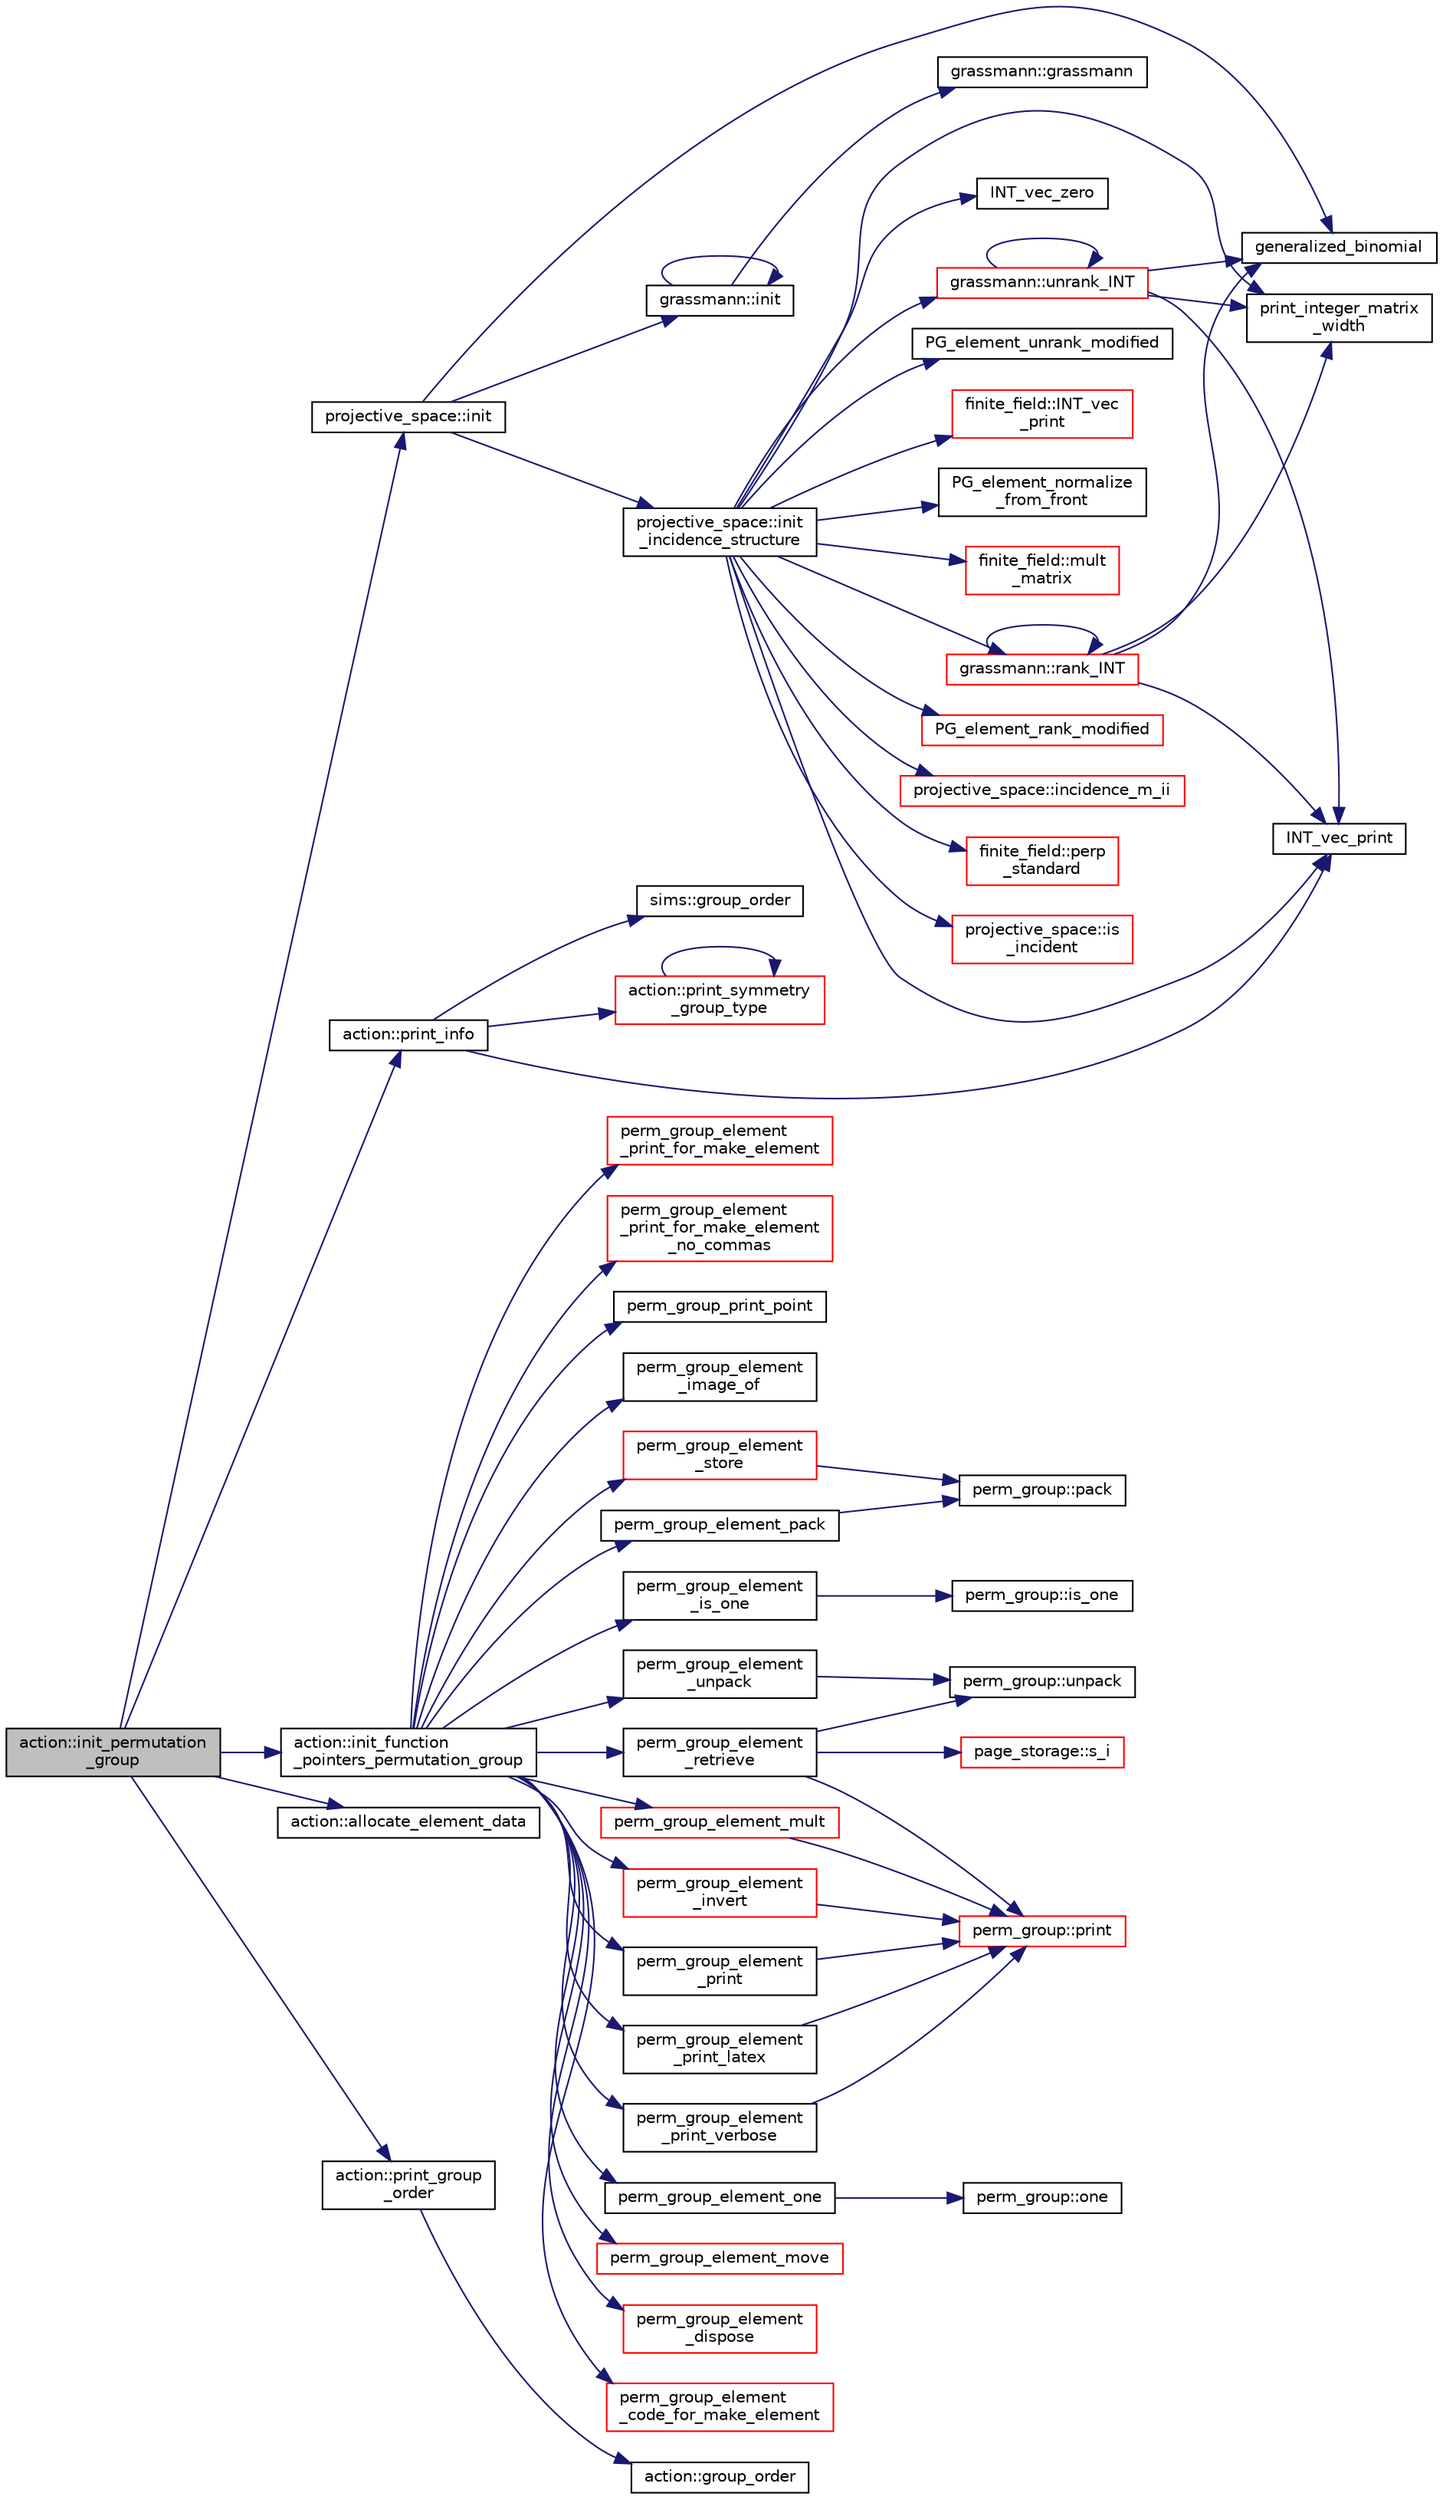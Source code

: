 digraph "action::init_permutation_group"
{
  edge [fontname="Helvetica",fontsize="10",labelfontname="Helvetica",labelfontsize="10"];
  node [fontname="Helvetica",fontsize="10",shape=record];
  rankdir="LR";
  Node28250 [label="action::init_permutation\l_group",height=0.2,width=0.4,color="black", fillcolor="grey75", style="filled", fontcolor="black"];
  Node28250 -> Node28251 [color="midnightblue",fontsize="10",style="solid",fontname="Helvetica"];
  Node28251 [label="projective_space::init",height=0.2,width=0.4,color="black", fillcolor="white", style="filled",URL="$d2/d17/classprojective__space.html#a8a1efa40df92744519365f82e4740dab"];
  Node28251 -> Node28252 [color="midnightblue",fontsize="10",style="solid",fontname="Helvetica"];
  Node28252 [label="grassmann::init",height=0.2,width=0.4,color="black", fillcolor="white", style="filled",URL="$df/d02/classgrassmann.html#a2e8cf7b9f203254493d7c2607c17d498"];
  Node28252 -> Node28253 [color="midnightblue",fontsize="10",style="solid",fontname="Helvetica"];
  Node28253 [label="grassmann::grassmann",height=0.2,width=0.4,color="black", fillcolor="white", style="filled",URL="$df/d02/classgrassmann.html#a252a85d3b74eb4fbd5771f4152a5f272"];
  Node28252 -> Node28252 [color="midnightblue",fontsize="10",style="solid",fontname="Helvetica"];
  Node28251 -> Node28254 [color="midnightblue",fontsize="10",style="solid",fontname="Helvetica"];
  Node28254 [label="generalized_binomial",height=0.2,width=0.4,color="black", fillcolor="white", style="filled",URL="$d2/d7c/combinatorics_8_c.html#a24762dc22e45175d18ec1ec1d2556ae8"];
  Node28251 -> Node28255 [color="midnightblue",fontsize="10",style="solid",fontname="Helvetica"];
  Node28255 [label="projective_space::init\l_incidence_structure",height=0.2,width=0.4,color="black", fillcolor="white", style="filled",URL="$d2/d17/classprojective__space.html#a1e59490325e045cc52674a3706780aed"];
  Node28255 -> Node28256 [color="midnightblue",fontsize="10",style="solid",fontname="Helvetica"];
  Node28256 [label="INT_vec_zero",height=0.2,width=0.4,color="black", fillcolor="white", style="filled",URL="$df/dbf/sajeeb_8_c.html#aa8c9c7977203577026080f546fe4980f"];
  Node28255 -> Node28257 [color="midnightblue",fontsize="10",style="solid",fontname="Helvetica"];
  Node28257 [label="PG_element_unrank_modified",height=0.2,width=0.4,color="black", fillcolor="white", style="filled",URL="$d4/d67/geometry_8h.html#a83ae9b605d496f6a90345303f6efae64"];
  Node28255 -> Node28258 [color="midnightblue",fontsize="10",style="solid",fontname="Helvetica"];
  Node28258 [label="INT_vec_print",height=0.2,width=0.4,color="black", fillcolor="white", style="filled",URL="$df/dbf/sajeeb_8_c.html#a79a5901af0b47dd0d694109543c027fe"];
  Node28255 -> Node28259 [color="midnightblue",fontsize="10",style="solid",fontname="Helvetica"];
  Node28259 [label="finite_field::INT_vec\l_print",height=0.2,width=0.4,color="red", fillcolor="white", style="filled",URL="$df/d5a/classfinite__field.html#a9c33a61dedc197e37b014b6f8dc07f06"];
  Node28255 -> Node28263 [color="midnightblue",fontsize="10",style="solid",fontname="Helvetica"];
  Node28263 [label="PG_element_normalize\l_from_front",height=0.2,width=0.4,color="black", fillcolor="white", style="filled",URL="$d4/d67/geometry_8h.html#af675caf5f9975573455c8d93cb56bf95"];
  Node28255 -> Node28264 [color="midnightblue",fontsize="10",style="solid",fontname="Helvetica"];
  Node28264 [label="grassmann::unrank_INT",height=0.2,width=0.4,color="red", fillcolor="white", style="filled",URL="$df/d02/classgrassmann.html#a32079405b95a6da2ba1420567d762d64"];
  Node28264 -> Node28254 [color="midnightblue",fontsize="10",style="solid",fontname="Helvetica"];
  Node28264 -> Node28258 [color="midnightblue",fontsize="10",style="solid",fontname="Helvetica"];
  Node28264 -> Node28264 [color="midnightblue",fontsize="10",style="solid",fontname="Helvetica"];
  Node28264 -> Node28268 [color="midnightblue",fontsize="10",style="solid",fontname="Helvetica"];
  Node28268 [label="print_integer_matrix\l_width",height=0.2,width=0.4,color="black", fillcolor="white", style="filled",URL="$d5/db4/io__and__os_8h.html#aa78f3e73fc2179251bd15adbcc31573f"];
  Node28255 -> Node28268 [color="midnightblue",fontsize="10",style="solid",fontname="Helvetica"];
  Node28255 -> Node28269 [color="midnightblue",fontsize="10",style="solid",fontname="Helvetica"];
  Node28269 [label="grassmann::rank_INT",height=0.2,width=0.4,color="red", fillcolor="white", style="filled",URL="$df/d02/classgrassmann.html#a1fa95ce7ecebd48b04c7a0dc75491184"];
  Node28269 -> Node28268 [color="midnightblue",fontsize="10",style="solid",fontname="Helvetica"];
  Node28269 -> Node28258 [color="midnightblue",fontsize="10",style="solid",fontname="Helvetica"];
  Node28269 -> Node28254 [color="midnightblue",fontsize="10",style="solid",fontname="Helvetica"];
  Node28269 -> Node28269 [color="midnightblue",fontsize="10",style="solid",fontname="Helvetica"];
  Node28255 -> Node28272 [color="midnightblue",fontsize="10",style="solid",fontname="Helvetica"];
  Node28272 [label="finite_field::mult\l_matrix",height=0.2,width=0.4,color="red", fillcolor="white", style="filled",URL="$df/d5a/classfinite__field.html#a48517f15dfd7b21c37e0975855f1ada2"];
  Node28255 -> Node28275 [color="midnightblue",fontsize="10",style="solid",fontname="Helvetica"];
  Node28275 [label="PG_element_rank_modified",height=0.2,width=0.4,color="red", fillcolor="white", style="filled",URL="$d4/d67/geometry_8h.html#a9cd1a8bf5b88a038e33862f6c2c3dd36"];
  Node28255 -> Node28277 [color="midnightblue",fontsize="10",style="solid",fontname="Helvetica"];
  Node28277 [label="projective_space::incidence_m_ii",height=0.2,width=0.4,color="red", fillcolor="white", style="filled",URL="$d2/d17/classprojective__space.html#adafef534cb822f51289101e7d465ede2"];
  Node28255 -> Node28279 [color="midnightblue",fontsize="10",style="solid",fontname="Helvetica"];
  Node28279 [label="finite_field::perp\l_standard",height=0.2,width=0.4,color="red", fillcolor="white", style="filled",URL="$df/d5a/classfinite__field.html#a2f5bc92908aea624a8d9179d2a9ba057"];
  Node28255 -> Node28284 [color="midnightblue",fontsize="10",style="solid",fontname="Helvetica"];
  Node28284 [label="projective_space::is\l_incident",height=0.2,width=0.4,color="red", fillcolor="white", style="filled",URL="$d2/d17/classprojective__space.html#a225780a9f3d266bc425b3be0cf5bc0ff"];
  Node28250 -> Node28286 [color="midnightblue",fontsize="10",style="solid",fontname="Helvetica"];
  Node28286 [label="action::init_function\l_pointers_permutation_group",height=0.2,width=0.4,color="black", fillcolor="white", style="filled",URL="$d2/d86/classaction.html#a8e6cd4aa446047edbebe7e0702dc1f17"];
  Node28286 -> Node28287 [color="midnightblue",fontsize="10",style="solid",fontname="Helvetica"];
  Node28287 [label="perm_group_element\l_image_of",height=0.2,width=0.4,color="black", fillcolor="white", style="filled",URL="$dc/dd4/group__actions_8h.html#a92c32b2728749c0abc53100001ee01b3"];
  Node28286 -> Node28288 [color="midnightblue",fontsize="10",style="solid",fontname="Helvetica"];
  Node28288 [label="perm_group_element_one",height=0.2,width=0.4,color="black", fillcolor="white", style="filled",URL="$dc/dd4/group__actions_8h.html#a339caa1530a4018047d67358942e4c43"];
  Node28288 -> Node28289 [color="midnightblue",fontsize="10",style="solid",fontname="Helvetica"];
  Node28289 [label="perm_group::one",height=0.2,width=0.4,color="black", fillcolor="white", style="filled",URL="$df/d0a/classperm__group.html#ab959c8e4c528c27dfc8d4ac1919681ee"];
  Node28286 -> Node28290 [color="midnightblue",fontsize="10",style="solid",fontname="Helvetica"];
  Node28290 [label="perm_group_element\l_is_one",height=0.2,width=0.4,color="black", fillcolor="white", style="filled",URL="$dc/dd4/group__actions_8h.html#a75575c5c43a90cd7937adc817f1e2200"];
  Node28290 -> Node28291 [color="midnightblue",fontsize="10",style="solid",fontname="Helvetica"];
  Node28291 [label="perm_group::is_one",height=0.2,width=0.4,color="black", fillcolor="white", style="filled",URL="$df/d0a/classperm__group.html#ac219afd31a76964f8c49d5132e0f4348"];
  Node28286 -> Node28292 [color="midnightblue",fontsize="10",style="solid",fontname="Helvetica"];
  Node28292 [label="perm_group_element\l_unpack",height=0.2,width=0.4,color="black", fillcolor="white", style="filled",URL="$dc/dd4/group__actions_8h.html#a71b6c0fd24b3d4880ec2f1c0f4ed5677"];
  Node28292 -> Node28293 [color="midnightblue",fontsize="10",style="solid",fontname="Helvetica"];
  Node28293 [label="perm_group::unpack",height=0.2,width=0.4,color="black", fillcolor="white", style="filled",URL="$df/d0a/classperm__group.html#a78c7375293191bb34de69dc54a99e4ff"];
  Node28286 -> Node28294 [color="midnightblue",fontsize="10",style="solid",fontname="Helvetica"];
  Node28294 [label="perm_group_element_pack",height=0.2,width=0.4,color="black", fillcolor="white", style="filled",URL="$dc/dd4/group__actions_8h.html#a47c395f2f5a8a55991da2cbe18845a2f"];
  Node28294 -> Node28295 [color="midnightblue",fontsize="10",style="solid",fontname="Helvetica"];
  Node28295 [label="perm_group::pack",height=0.2,width=0.4,color="black", fillcolor="white", style="filled",URL="$df/d0a/classperm__group.html#aa4595f87262bd95ed5656704c9cfa164"];
  Node28286 -> Node28296 [color="midnightblue",fontsize="10",style="solid",fontname="Helvetica"];
  Node28296 [label="perm_group_element\l_retrieve",height=0.2,width=0.4,color="black", fillcolor="white", style="filled",URL="$dc/dd4/group__actions_8h.html#a4c8b92d581a75f0483bb37760e752430"];
  Node28296 -> Node28297 [color="midnightblue",fontsize="10",style="solid",fontname="Helvetica"];
  Node28297 [label="page_storage::s_i",height=0.2,width=0.4,color="red", fillcolor="white", style="filled",URL="$dc/d72/classpage__storage.html#aab89cc6a99b0a56d04255ae00e9a0849"];
  Node28296 -> Node28293 [color="midnightblue",fontsize="10",style="solid",fontname="Helvetica"];
  Node28296 -> Node28300 [color="midnightblue",fontsize="10",style="solid",fontname="Helvetica"];
  Node28300 [label="perm_group::print",height=0.2,width=0.4,color="red", fillcolor="white", style="filled",URL="$df/d0a/classperm__group.html#af23c8538a48ea66019b7c5a4223b9bea"];
  Node28286 -> Node28303 [color="midnightblue",fontsize="10",style="solid",fontname="Helvetica"];
  Node28303 [label="perm_group_element\l_store",height=0.2,width=0.4,color="red", fillcolor="white", style="filled",URL="$dc/dd4/group__actions_8h.html#a952bca01116a86ba8c2886b67d414784"];
  Node28303 -> Node28295 [color="midnightblue",fontsize="10",style="solid",fontname="Helvetica"];
  Node28286 -> Node28310 [color="midnightblue",fontsize="10",style="solid",fontname="Helvetica"];
  Node28310 [label="perm_group_element_mult",height=0.2,width=0.4,color="red", fillcolor="white", style="filled",URL="$dc/dd4/group__actions_8h.html#ab15b0c49289683127056f726011bc2ed"];
  Node28310 -> Node28300 [color="midnightblue",fontsize="10",style="solid",fontname="Helvetica"];
  Node28286 -> Node28314 [color="midnightblue",fontsize="10",style="solid",fontname="Helvetica"];
  Node28314 [label="perm_group_element\l_invert",height=0.2,width=0.4,color="red", fillcolor="white", style="filled",URL="$dc/dd4/group__actions_8h.html#a96f61c7fbc6a187176ee94d71af31a6a"];
  Node28314 -> Node28300 [color="midnightblue",fontsize="10",style="solid",fontname="Helvetica"];
  Node28286 -> Node28315 [color="midnightblue",fontsize="10",style="solid",fontname="Helvetica"];
  Node28315 [label="perm_group_element_move",height=0.2,width=0.4,color="red", fillcolor="white", style="filled",URL="$dc/dd4/group__actions_8h.html#a73ea7f24ce56d2a5932d834169ea6c8d"];
  Node28286 -> Node28317 [color="midnightblue",fontsize="10",style="solid",fontname="Helvetica"];
  Node28317 [label="perm_group_element\l_dispose",height=0.2,width=0.4,color="red", fillcolor="white", style="filled",URL="$dc/dd4/group__actions_8h.html#a7acd913c897a8bbbc47e4e4f1a63a6c2"];
  Node28286 -> Node28320 [color="midnightblue",fontsize="10",style="solid",fontname="Helvetica"];
  Node28320 [label="perm_group_element\l_print",height=0.2,width=0.4,color="black", fillcolor="white", style="filled",URL="$dc/dd4/group__actions_8h.html#a05f9a5ad53e1e2fd3c88dd67b7d948e3"];
  Node28320 -> Node28300 [color="midnightblue",fontsize="10",style="solid",fontname="Helvetica"];
  Node28286 -> Node28321 [color="midnightblue",fontsize="10",style="solid",fontname="Helvetica"];
  Node28321 [label="perm_group_element\l_print_latex",height=0.2,width=0.4,color="black", fillcolor="white", style="filled",URL="$dc/dd4/group__actions_8h.html#a9fa3c6e68a871e577b93ee32f6021f33"];
  Node28321 -> Node28300 [color="midnightblue",fontsize="10",style="solid",fontname="Helvetica"];
  Node28286 -> Node28322 [color="midnightblue",fontsize="10",style="solid",fontname="Helvetica"];
  Node28322 [label="perm_group_element\l_print_verbose",height=0.2,width=0.4,color="black", fillcolor="white", style="filled",URL="$dc/dd4/group__actions_8h.html#a1e5b593f422efa2643f04d5e33b9b6d2"];
  Node28322 -> Node28300 [color="midnightblue",fontsize="10",style="solid",fontname="Helvetica"];
  Node28286 -> Node28323 [color="midnightblue",fontsize="10",style="solid",fontname="Helvetica"];
  Node28323 [label="perm_group_element\l_code_for_make_element",height=0.2,width=0.4,color="red", fillcolor="white", style="filled",URL="$dc/dd4/group__actions_8h.html#a242b38cb629b026f53504d8bc9443d23"];
  Node28286 -> Node28325 [color="midnightblue",fontsize="10",style="solid",fontname="Helvetica"];
  Node28325 [label="perm_group_element\l_print_for_make_element",height=0.2,width=0.4,color="red", fillcolor="white", style="filled",URL="$dc/dd4/group__actions_8h.html#a1580f278004e957a65ea496615b971e4"];
  Node28286 -> Node28327 [color="midnightblue",fontsize="10",style="solid",fontname="Helvetica"];
  Node28327 [label="perm_group_element\l_print_for_make_element\l_no_commas",height=0.2,width=0.4,color="red", fillcolor="white", style="filled",URL="$dc/dd4/group__actions_8h.html#a2b19744c627f6e6c2e027a3ae164ad95"];
  Node28286 -> Node28329 [color="midnightblue",fontsize="10",style="solid",fontname="Helvetica"];
  Node28329 [label="perm_group_print_point",height=0.2,width=0.4,color="black", fillcolor="white", style="filled",URL="$dc/dd4/group__actions_8h.html#a057224b2737a65d7590c4e3596d53ce8"];
  Node28250 -> Node28330 [color="midnightblue",fontsize="10",style="solid",fontname="Helvetica"];
  Node28330 [label="action::allocate_element_data",height=0.2,width=0.4,color="black", fillcolor="white", style="filled",URL="$d2/d86/classaction.html#adc5f98db8315bfd17fcd2fbb437d8f60"];
  Node28250 -> Node28331 [color="midnightblue",fontsize="10",style="solid",fontname="Helvetica"];
  Node28331 [label="action::print_group\l_order",height=0.2,width=0.4,color="black", fillcolor="white", style="filled",URL="$d2/d86/classaction.html#aaf5533b61c20a11f8c0efcf7ff718d7d"];
  Node28331 -> Node28332 [color="midnightblue",fontsize="10",style="solid",fontname="Helvetica"];
  Node28332 [label="action::group_order",height=0.2,width=0.4,color="black", fillcolor="white", style="filled",URL="$d2/d86/classaction.html#ad1f69adb27041311d2e7be96e39388d4"];
  Node28250 -> Node28333 [color="midnightblue",fontsize="10",style="solid",fontname="Helvetica"];
  Node28333 [label="action::print_info",height=0.2,width=0.4,color="black", fillcolor="white", style="filled",URL="$d2/d86/classaction.html#a6f89e493e5c5a32e5c3b8963d438ce86"];
  Node28333 -> Node28334 [color="midnightblue",fontsize="10",style="solid",fontname="Helvetica"];
  Node28334 [label="action::print_symmetry\l_group_type",height=0.2,width=0.4,color="red", fillcolor="white", style="filled",URL="$d2/d86/classaction.html#aed811766c7e64fe2c853df8b0b67aa6e"];
  Node28334 -> Node28334 [color="midnightblue",fontsize="10",style="solid",fontname="Helvetica"];
  Node28333 -> Node28258 [color="midnightblue",fontsize="10",style="solid",fontname="Helvetica"];
  Node28333 -> Node28336 [color="midnightblue",fontsize="10",style="solid",fontname="Helvetica"];
  Node28336 [label="sims::group_order",height=0.2,width=0.4,color="black", fillcolor="white", style="filled",URL="$d9/df3/classsims.html#aa442445175656570fa35febbe790efad"];
}

